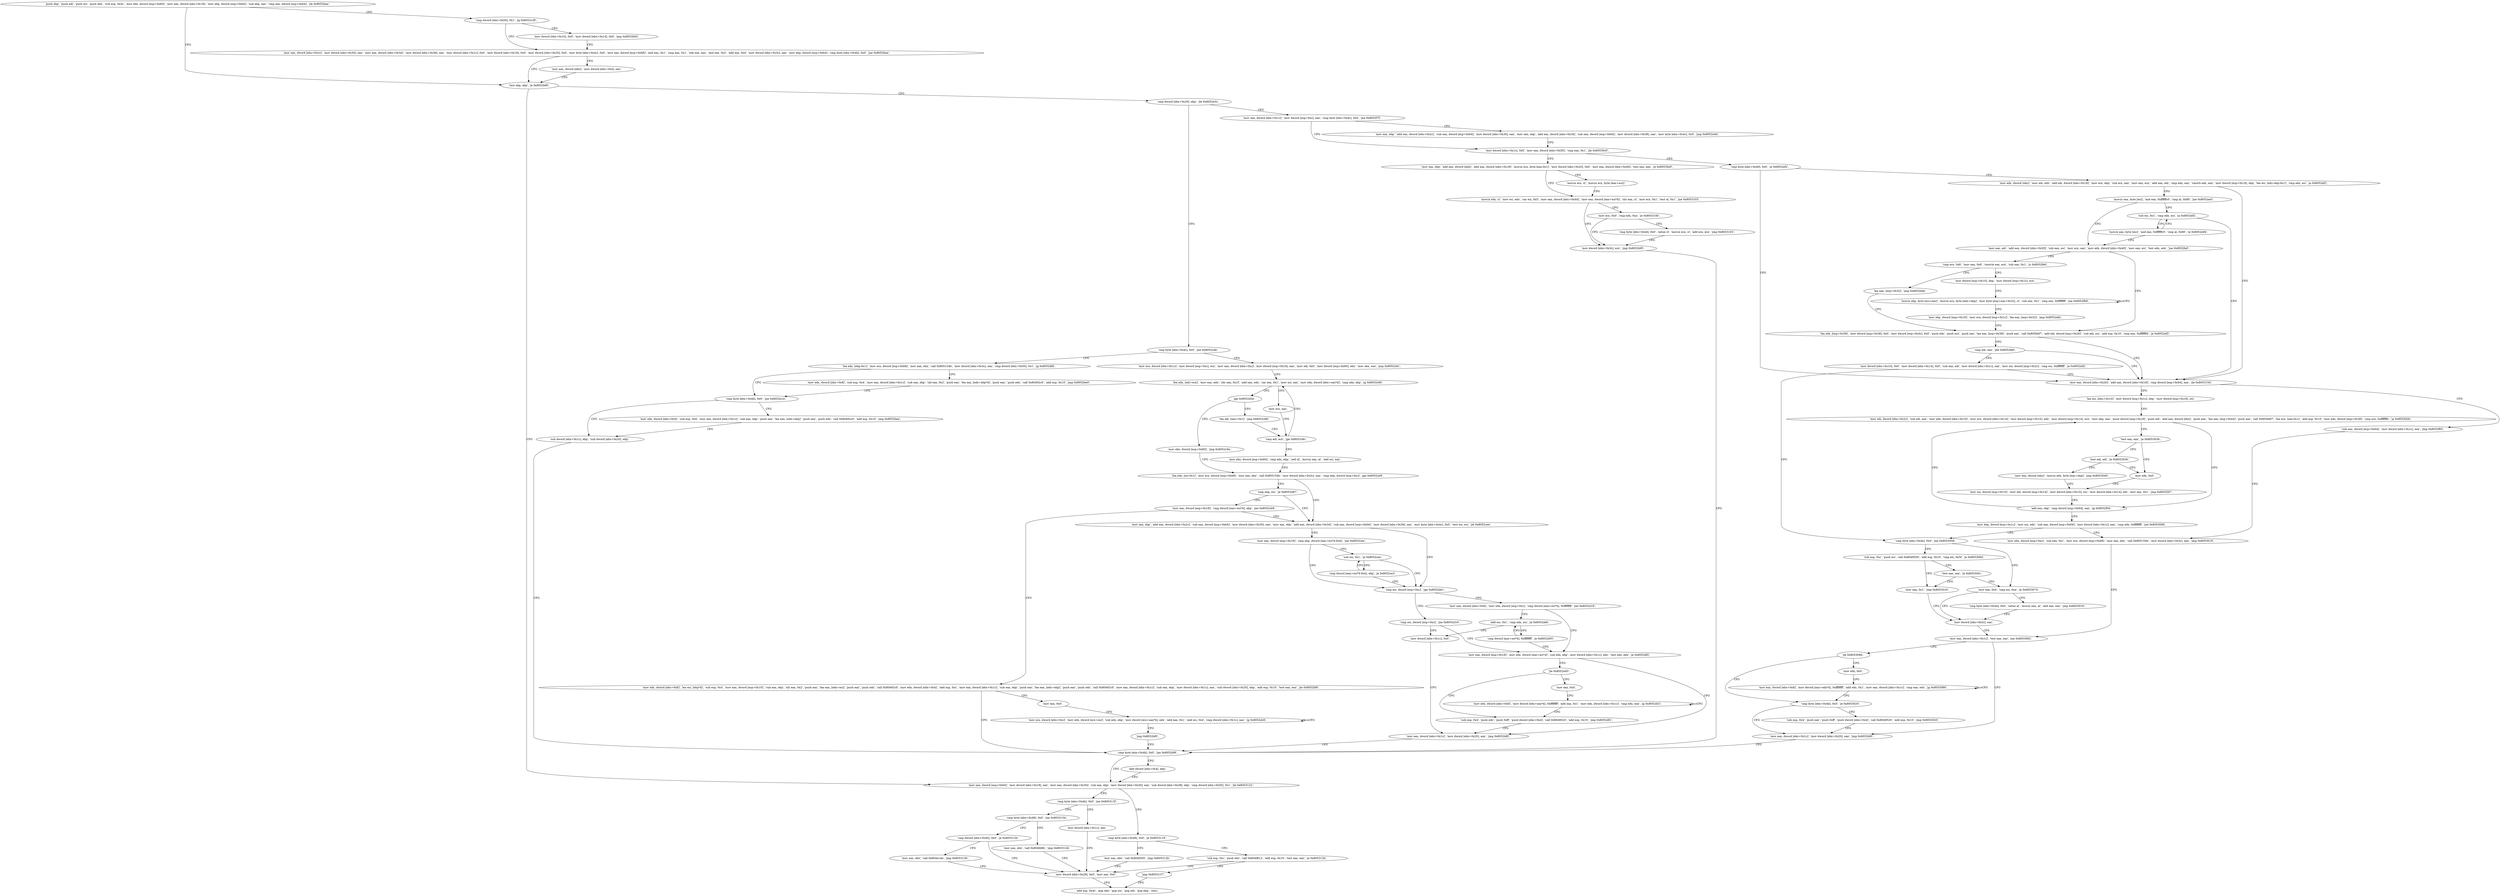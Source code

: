 digraph "func" {
"134556481" [label = "'push ebp', 'push edi', 'push esi', 'push ebx', 'sub esp, 0x4c', 'mov ebx, dword [esp+0x60]', 'mov eax, dword [ebx+0x18]', 'mov ebp, dword [esp+0x64]', 'sub ebp, eax', 'cmp eax, dword [esp+0x64]', 'jle 0x8052bae', " ]
"134556590" [label = "'test ebp, ebp', 'je 0x8052bf9', " ]
"134556507" [label = "'cmp dword [ebx+0x50], 0x1', 'jg 0x8052c38', " ]
"134556665" [label = "'mov eax, dword [esp+0x64]', 'mov dword [ebx+0x18], eax', 'mov eax, dword [ebx+0x30]', 'sub eax, ebp', 'mov dword [ebx+0x30], eax', 'sub dword [ebx+0x38], ebp', 'cmp dword [ebx+0x50], 0x1', 'jle 0x8053122', " ]
"134556594" [label = "'cmp dword [ebx+0x20], ebp', 'jle 0x8052e3c', " ]
"134556728" [label = "'mov dword [ebx+0x10], 0x0', 'mov dword [ebx+0x14], 0x0', 'jmp 0x8052b65', " ]
"134556517" [label = "'mov eax, dword [ebx+0x2c]', 'mov dword [ebx+0x30], eax', 'mov eax, dword [ebx+0x34]', 'mov dword [ebx+0x38], eax', 'mov dword [ebx+0x1c], 0x0', 'mov dword [ebx+0x18], 0x0', 'mov dword [ebx+0x20], 0x0', 'mov byte [ebx+0x4c], 0x0', 'mov eax, dword [esp+0x68]', 'and eax, 0x1', 'cmp eax, 0x1', 'sbb eax, eax', 'and eax, 0x2', 'add eax, 0x4', 'mov dword [ebx+0x3c], eax', 'mov ebp, dword [esp+0x64]', 'cmp byte [ebx+0x4b], 0x0', 'jne 0x8052bae', " ]
"134557986" [label = "'cmp byte [ebx+0x4b], 0x0', 'jne 0x805313f', " ]
"134556693" [label = "'cmp byte [ebx+0x48], 0x0', 'je 0x8053119', " ]
"134557244" [label = "'mov eax, dword [ebx+0x1c]', 'mov dword [esp+0xc], eax', 'cmp byte [ebx+0x4c], 0x0', 'jne 0x8052f7f', " ]
"134556603" [label = "'cmp byte [ebx+0x4c], 0x0', 'jne 0x8052c4b', " ]
"134556585" [label = "'mov eax, dword [ebx]', 'mov dword [ebx+0x4], eax', " ]
"134558015" [label = "'cmp byte [ebx+0x48], 0x0', 'jne 0x8053154', " ]
"134557992" [label = "'mov dword [ebx+0x1c], eax', " ]
"134557977" [label = "'mov eax, ebx', 'call 0x804f305', 'jmp 0x805312b', " ]
"134556703" [label = "'sub esp, 0xc', 'push ebx', 'call 0x804f812', 'add esp, 0x10', 'test eax, eax', 'je 0x805312b', " ]
"134557567" [label = "'mov eax, ebp', 'add eax, dword [ebx+0x2c]', 'sub eax, dword [esp+0x64]', 'mov dword [ebx+0x30], eax', 'mov eax, ebp', 'add eax, dword [ebx+0x34]', 'sub eax, dword [esp+0x64]', 'mov dword [ebx+0x38], eax', 'mov byte [ebx+0x4c], 0x0', 'jmp 0x8052e4d', " ]
"134557261" [label = "'mov dword [ebx+0x1c], 0x0', 'mov eax, dword [ebx+0x50]', 'cmp eax, 0x1', 'jle 0x80530c0', " ]
"134556747" [label = "'mov ecx, dword [ebx+0x1c]', 'mov dword [esp+0xc], ecx', 'mov eax, dword [ebx+0xc]', 'mov dword [esp+0x18], eax', 'mov edi, 0x0', 'mov dword [esp+0x60], ebx', 'mov ebx, eax', 'jmp 0x8052c6c', " ]
"134556613" [label = "'lea edx, [ebp-0x1]', 'mov ecx, dword [esp+0x68]', 'mov eax, ebx', 'call 0x805154b', 'mov dword [ebx+0x3c], eax', 'cmp dword [ebx+0x50], 0x1', 'jg 0x8052dfd', " ]
"134558036" [label = "'mov eax, ebx', 'call 0x804fd8b', 'jmp 0x805312b', " ]
"134558021" [label = "'cmp dword [ebx+0x40], 0x0', 'je 0x805312b', " ]
"134557995" [label = "'mov dword [ebx+0x28], 0x0', 'mov eax, 0x0', " ]
"134556723" [label = "'jmp 0x8053137', " ]
"134557888" [label = "'mov eax, ebp', 'add eax, dword [ebx]', 'add eax, dword [ebx+0x18]', 'movzx ecx, byte [eax-0x1]', 'mov dword [ebx+0x20], 0x0', 'mov eax, dword [ebx+0x40]', 'test eax, eax', 'je 0x80530e0', " ]
"134557280" [label = "'cmp byte [ebx+0x49], 0x0', 'je 0x8052ef2', " ]
"134556780" [label = "'lea edx, [edi+ecx]', 'mov eax, edx', 'shr eax, 0x1f', 'add eax, edx', 'sar eax, 0x1', 'mov esi, eax', 'mov edx, dword [ebx+eax*4]', 'cmp edx, ebp', 'jg 0x8052c66', " ]
"134557181" [label = "'mov edx, dword [ebx+0x8]', 'sub esp, 0x4', 'mov eax, dword [ebx+0x1c]', 'sub eax, ebp', 'shl eax, 0x2', 'push eax', 'lea eax, [edx+ebp*4]', 'push eax', 'push edx', 'call 0x80492c0', 'add esp, 0x10', 'jmp 0x8052be0', " ]
"134556640" [label = "'cmp byte [ebx+0x4b], 0x0', 'jne 0x8052e1e', " ]
"134558027" [label = "'mov eax, ebx', 'call 0x804e1da', 'jmp 0x805312b', " ]
"134558007" [label = "'add esp, 0x4c', 'pop ebx', 'pop esi', 'pop edi', 'pop ebp', 'retn', " ]
"134557920" [label = "'movzx edx, cl', 'mov esi, edx', 'sar esi, 0x5', 'mov eax, dword [ebx+0x44]', 'mov eax, dword [eax+esi*4]', 'shr eax, cl', 'mov ecx, 0x1', 'test al, 0x1', 'jne 0x8053103', " ]
"134557913" [label = "'movzx ecx, cl', 'movzx ecx, byte [eax+ecx]', " ]
"134557426" [label = "'mov eax, dword [ebx+0x20]', 'add eax, dword [ebx+0x18]', 'cmp dword [esp+0x64], eax', 'jle 0x805315d', " ]
"134557290" [label = "'mov edx, dword [ebx]', 'mov edi, edx', 'add edi, dword [ebx+0x18]', 'mov ecx, ebp', 'sub ecx, eax', 'mov eax, ecx', 'add eax, edi', 'cmp edx, eax', 'cmovb edx, eax', 'mov dword [esp+0x18], ebp', 'lea esi, [edi+ebp-0x1]', 'cmp edx, esi', 'ja 0x8052ef2', " ]
"134556774" [label = "'mov ecx, eax', " ]
"134556801" [label = "'jge 0x8052d5e', " ]
"134557214" [label = "'mov edx, dword [ebx+0x4]', 'sub esp, 0x4', 'mov eax, dword [ebx+0x1c]', 'sub eax, ebp', 'push eax', 'lea eax, [edx+ebp]', 'push eax', 'push edx', 'call 0x80492c0', 'add esp, 0x10', 'jmp 0x8052bea', " ]
"134556650" [label = "'sub dword [ebx+0x1c], ebp', 'sub dword [ebx+0x20], ebp', " ]
"134557955" [label = "'mov dword [ebx+0x3c], ecx', 'jmp 0x8052bf0', " ]
"134557945" [label = "'mov ecx, 0x0', 'cmp edx, 0xa', 'je 0x805310b', " ]
"134558045" [label = "'sub eax, dword [esp+0x64]', 'mov dword [ebx+0x1c], eax', 'jmp 0x8052f65', " ]
"134557442" [label = "'lea esi, [ebx+0x10]', 'mov dword [esp+0x1c], ebp', 'mov dword [esp+0x18], esi', " ]
"134557322" [label = "'movzx eax, byte [esi]', 'and eax, 0xffffffc0', 'cmp al, 0x80', 'jne 0x8052ea5', " ]
"134556776" [label = "'cmp edi, ecx', 'jge 0x8052c8c', " ]
"134557022" [label = "'mov ebx, dword [esp+0x60]', 'jmp 0x8052c9a', " ]
"134556807" [label = "'lea edi, [eax+0x1]', 'jmp 0x8052c68', " ]
"134556656" [label = "'cmp byte [ebx+0x4b], 0x0', 'jne 0x8052bf9', " ]
"134557963" [label = "'cmp byte [ebx+0x4d], 0x0', 'setne cl', 'movzx ecx, cl', 'add ecx, ecx', 'jmp 0x8053103', " ]
"134557541" [label = "'mov edx, dword [esp+0xc]', 'sub edx, 0x1', 'mov ecx, dword [esp+0x68]', 'mov eax, ebx', 'call 0x805154b', 'mov dword [ebx+0x3c], eax', 'jmp 0x8053019', " ]
"134557453" [label = "'mov edi, dword [ebx+0x2c]', 'sub edi, eax', 'mov edx, dword [ebx+0x10]', 'mov ecx, dword [ebx+0x14]', 'mov dword [esp+0x10], edx', 'mov dword [esp+0x14], ecx', 'mov ebp, eax', 'push dword [esp+0x18]', 'push edi', 'add eax, dword [ebx]', 'push eax', 'lea eax, [esp+0x44]', 'push eax', 'call 0x805bfd7', 'lea ecx, [eax-0x1]', 'add esp, 0x10', 'mov edx, dword [esp+0x38]', 'cmp ecx, 0xfffffffc', 'ja 0x805302b', " ]
"134557349" [label = "'mov eax, edi', 'add eax, dword [ebx+0x30]', 'sub eax, esi', 'mov ecx, eax', 'mov edx, dword [ebx+0x40]', 'mov eax, esi', 'test edx, edx', 'jne 0x8052fa0', " ]
"134557332" [label = "'sub esi, 0x1', 'cmp edx, esi', 'ja 0x8052ef2', " ]
"134556812" [label = "'mov ebx, dword [esp+0x60]', 'cmp edx, ebp', 'setl al', 'movzx eax, al', 'add esi, eax', " ]
"134556826" [label = "'lea edx, [esi-0x1]', 'mov ecx, dword [esp+0x68]', 'mov eax, ebx', 'call 0x805154b', 'mov dword [ebx+0x3c], eax', 'cmp ebp, dword [esp+0xc]', 'jge 0x8052cb9', " ]
"134556662" [label = "'add dword [ebx+0x4], ebp', " ]
"134557721" [label = "'mov eax, dword [ebx+0x1c]', 'test eax, eax', 'jne 0x8053082', " ]
"134557739" [label = "'test eax, eax', 'je 0x805303b', " ]
"134557755" [label = "'mov edx, 0x0', " ]
"134557743" [label = "'test edi, edi', 'je 0x805303b', " ]
"134557511" [label = "'add eax, ebp', 'cmp dword [esp+0x64], eax', 'jg 0x8052f0d', " ]
"134557519" [label = "'mov ebp, dword [esp+0x1c]', 'mov esi, edx', 'sub eax, dword [esp+0x64]', 'mov dword [ebx+0x1c], eax', 'cmp edx, 0xffffffff', 'jne 0x8053006', " ]
"134557600" [label = "'cmp ecx, 0x6', 'mov eax, 0x6', 'cmovle eax, ecx', 'sub eax, 0x1', 'js 0x8052fdd', " ]
"134557371" [label = "'lea edx, [esp+0x38]', 'mov dword [esp+0x38], 0x0', 'mov dword [esp+0x3c], 0x0', 'push edx', 'push ecx', 'push eax', 'lea eax, [esp+0x38]', 'push eax', 'call 0x805bfd7', 'add edi, dword [esp+0x28]', 'sub edi, esi', 'add esp, 0x10', 'cmp eax, 0xfffffffd', 'ja 0x8052ef2', " ]
"134557339" [label = "'movzx eax, byte [esi]', 'and eax, 0xffffffc0', 'cmp al, 0x80', 'je 0x8052e94', " ]
"134556857" [label = "'mov eax, ebp', 'add eax, dword [ebx+0x2c]', 'sub eax, dword [esp+0x64]', 'mov dword [ebx+0x30], eax', 'mov eax, ebp', 'add eax, dword [ebx+0x34]', 'sub eax, dword [esp+0x64]', 'mov dword [ebx+0x38], eax', 'mov byte [ebx+0x4c], 0x0', 'test esi, esi', 'jle 0x8052cee', " ]
"134556910" [label = "'cmp esi, dword [esp+0xc]', 'jge 0x8052de1', " ]
"134556889" [label = "'mov eax, dword [esp+0x18]', 'cmp ebp, dword [eax+esi*4-0x4]', 'jne 0x8052cee', " ]
"134556849" [label = "'cmp ebp, esi', 'je 0x8052d67', " ]
"134557031" [label = "'mov eax, dword [esp+0x18]', 'cmp dword [eax+esi*4], ebp', 'jne 0x8052cb9', " ]
"134557826" [label = "'jle 0x805309d', " ]
"134557728" [label = "'mov eax, dword [ebx+0x1c]', 'mov dword [ebx+0x20], eax', 'jmp 0x8052bf0', " ]
"134557760" [label = "'mov esi, dword [esp+0x10]', 'mov edi, dword [esp+0x14]', 'mov dword [ebx+0x10], esi', 'mov dword [ebx+0x14], edi', 'mov eax, 0x1', 'jmp 0x8052f47', " ]
"134557747" [label = "'mov eax, dword [ebx]', 'movzx edx, byte [eax+ebp]', 'jmp 0x8053040', " ]
"134557702" [label = "'cmp byte [ebx+0x4e], 0x0', 'jne 0x8053058', " ]
"134557661" [label = "'lea eax, [esp+0x32]', 'jmp 0x8052ebb', " ]
"134557616" [label = "'mov dword [esp+0x10], ebp', 'mov dword [esp+0x1c], ecx', " ]
"134557418" [label = "'cmp edi, eax', 'jbe 0x8052fe6', " ]
"134557153" [label = "'cmp esi, dword [esp+0xc]', 'jne 0x8052d16', " ]
"134556920" [label = "'mov eax, dword [ebx+0x8]', 'mov edx, dword [esp+0xc]', 'cmp dword [eax+esi*4], 0xffffffff', 'jne 0x8052d16', " ]
"134556899" [label = "'sub esi, 0x1', 'je 0x8052cee', " ]
"134557044" [label = "'mov edx, dword [ebx+0x8]', 'lea esi, [ebp*4]', 'sub esp, 0x4', 'mov eax, dword [esp+0x10]', 'sub eax, ebp', 'shl eax, 0x2', 'push eax', 'lea eax, [edx+esi]', 'push eax', 'push edx', 'call 0x80492c0', 'mov edx, dword [ebx+0x4]', 'add esp, 0xc', 'mov eax, dword [ebx+0x1c]', 'sub eax, ebp', 'push eax', 'lea eax, [edx+ebp]', 'push eax', 'push edx', 'call 0x80492c0', 'mov eax, dword [ebx+0x1c]', 'sub eax, ebp', 'mov dword [ebx+0x1c], eax', 'sub dword [ebx+0x20], ebp', 'add esp, 0x10', 'test eax, eax', 'jle 0x8052bf0', " ]
"134557853" [label = "'cmp byte [ebx+0x4b], 0x0', 'je 0x8053020', " ]
"134557828" [label = "'mov edx, 0x0', " ]
"134557784" [label = "'sub esp, 0xc', 'push esi', 'call 0x8049550', 'add esp, 0x10', 'cmp esi, 0x5f', 'je 0x805306d', " ]
"134557708" [label = "'mov eax, 0x0', 'cmp esi, 0xa', 'je 0x8053074', " ]
"134557624" [label = "'movzx ebp, byte [esi+eax]', 'movzx ecx, byte [edx+ebp]', 'mov byte [esp+eax+0x32], cl', 'sub eax, 0x1', 'cmp eax, 0xffffffff', 'jne 0x8052fb8', " ]
"134557670" [label = "'mov dword [ebx+0x10], 0x0', 'mov dword [ebx+0x14], 0x0', 'sub eax, edi', 'mov dword [ebx+0x1c], eax', 'mov esi, dword [esp+0x2c]', 'cmp esi, 0xffffffff', 'je 0x8052ef2', " ]
"134556950" [label = "'mov eax, dword [esp+0x18]', 'mov edx, dword [eax+esi*4]', 'sub edx, ebp', 'mov dword [ebx+0x1c], edx', 'test edx, edx', 'je 0x8052df2', " ]
"134557163" [label = "'mov dword [ebx+0x1c], 0x0', " ]
"134556933" [label = "'add esi, 0x1', 'cmp edx, esi', 'je 0x8052deb', " ]
"134556904" [label = "'cmp dword [eax+esi*4-0x4], ebp', 'je 0x8052ce3', " ]
"134557121" [label = "'mov eax, 0x0', " ]
"134557863" [label = "'sub esp, 0x4', 'push eax', 'push 0xff', 'push dword [ebx+0x4]', 'call 0x8049520', 'add esp, 0x10', 'jmp 0x8053020', " ]
"134557833" [label = "'mov eax, dword [ebx+0x8]', 'mov dword [eax+edx*4], 0xffffffff', 'add edx, 0x1', 'mov eax, dword [ebx+0x1c]', 'cmp eax, edx', 'jg 0x8053089', " ]
"134557805" [label = "'mov eax, 0x1', 'jmp 0x8053016', " ]
"134557801" [label = "'test eax, eax', 'je 0x805300c', " ]
"134557812" [label = "'cmp byte [ebx+0x4d], 0x0', 'setne al', 'movzx eax, al', 'add eax, eax', 'jmp 0x8053016', " ]
"134557718" [label = "'mov dword [ebx+0x3c], eax', " ]
"134557644" [label = "'mov ebp, dword [esp+0x10]', 'mov ecx, dword [esp+0x1c]', 'lea eax, [esp+0x32]', 'jmp 0x8052ebb', " ]
"134557170" [label = "'mov eax, dword [ebx+0x1c]', 'mov dword [ebx+0x20], eax', 'jmp 0x8052bf0', " ]
"134556970" [label = "'jle 0x8052d45', " ]
"134556944" [label = "'cmp dword [eax+esi*4], 0xffffffff', 'je 0x8052d05', " ]
"134557126" [label = "'mov ecx, dword [ebx+0xc]', 'mov edx, dword [ecx+esi]', 'sub edx, ebp', 'mov dword [ecx+eax*4], edx', 'add eax, 0x1', 'add esi, 0x4', 'cmp dword [ebx+0x1c], eax', 'jg 0x8052dc6', " ]
"134556997" [label = "'sub esp, 0x4', 'push edx', 'push 0xff', 'push dword [ebx+0x4]', 'call 0x8049520', 'add esp, 0x10', 'jmp 0x8052df2', " ]
"134556972" [label = "'mov eax, 0x0', " ]
"134557148" [label = "'jmp 0x8052bf0', " ]
"134556977" [label = "'mov edx, dword [ebx+0x8]', 'mov dword [edx+eax*4], 0xffffffff', 'add eax, 0x1', 'mov edx, dword [ebx+0x1c]', 'cmp edx, eax', 'jg 0x8052d31', " ]
"134556481" -> "134556590" [ label = "CFG" ]
"134556481" -> "134556507" [ label = "CFG" ]
"134556590" -> "134556665" [ label = "CFG" ]
"134556590" -> "134556594" [ label = "CFG" ]
"134556507" -> "134556728" [ label = "CFG" ]
"134556507" -> "134556517" [ label = "CFG" ]
"134556665" -> "134557986" [ label = "CFG" ]
"134556665" -> "134556693" [ label = "CFG" ]
"134556594" -> "134557244" [ label = "CFG" ]
"134556594" -> "134556603" [ label = "CFG" ]
"134556728" -> "134556517" [ label = "CFG" ]
"134556517" -> "134556590" [ label = "CFG" ]
"134556517" -> "134556585" [ label = "CFG" ]
"134557986" -> "134558015" [ label = "CFG" ]
"134557986" -> "134557992" [ label = "CFG" ]
"134556693" -> "134557977" [ label = "CFG" ]
"134556693" -> "134556703" [ label = "CFG" ]
"134557244" -> "134557567" [ label = "CFG" ]
"134557244" -> "134557261" [ label = "CFG" ]
"134556603" -> "134556747" [ label = "CFG" ]
"134556603" -> "134556613" [ label = "CFG" ]
"134556585" -> "134556590" [ label = "CFG" ]
"134558015" -> "134558036" [ label = "CFG" ]
"134558015" -> "134558021" [ label = "CFG" ]
"134557992" -> "134557995" [ label = "CFG" ]
"134557977" -> "134557995" [ label = "CFG" ]
"134556703" -> "134557995" [ label = "CFG" ]
"134556703" -> "134556723" [ label = "CFG" ]
"134557567" -> "134557261" [ label = "CFG" ]
"134557261" -> "134557888" [ label = "CFG" ]
"134557261" -> "134557280" [ label = "CFG" ]
"134556747" -> "134556780" [ label = "CFG" ]
"134556613" -> "134557181" [ label = "CFG" ]
"134556613" -> "134556640" [ label = "CFG" ]
"134558036" -> "134557995" [ label = "CFG" ]
"134558021" -> "134557995" [ label = "CFG" ]
"134558021" -> "134558027" [ label = "CFG" ]
"134557995" -> "134558007" [ label = "CFG" ]
"134556723" -> "134558007" [ label = "CFG" ]
"134557888" -> "134557920" [ label = "CFG" ]
"134557888" -> "134557913" [ label = "CFG" ]
"134557280" -> "134557426" [ label = "CFG" ]
"134557280" -> "134557290" [ label = "CFG" ]
"134556780" -> "134556774" [ label = "CFG" ]
"134556780" -> "134556801" [ label = "CFG" ]
"134557181" -> "134556640" [ label = "CFG" ]
"134556640" -> "134557214" [ label = "CFG" ]
"134556640" -> "134556650" [ label = "CFG" ]
"134558027" -> "134557995" [ label = "CFG" ]
"134557920" -> "134557955" [ label = "CFG" ]
"134557920" -> "134557945" [ label = "CFG" ]
"134557913" -> "134557920" [ label = "CFG" ]
"134557426" -> "134558045" [ label = "CFG" ]
"134557426" -> "134557442" [ label = "CFG" ]
"134557290" -> "134557426" [ label = "CFG" ]
"134557290" -> "134557322" [ label = "CFG" ]
"134556774" -> "134556776" [ label = "CFG" ]
"134556801" -> "134557022" [ label = "CFG" ]
"134556801" -> "134556807" [ label = "CFG" ]
"134557214" -> "134556650" [ label = "CFG" ]
"134556650" -> "134556656" [ label = "CFG" ]
"134557955" -> "134556656" [ label = "CFG" ]
"134557945" -> "134557963" [ label = "CFG" ]
"134557945" -> "134557955" [ label = "CFG" ]
"134558045" -> "134557541" [ label = "CFG" ]
"134557442" -> "134557453" [ label = "CFG" ]
"134557322" -> "134557349" [ label = "CFG" ]
"134557322" -> "134557332" [ label = "CFG" ]
"134556776" -> "134556812" [ label = "CFG" ]
"134556776" -> "134556780" [ label = "CFG" ]
"134557022" -> "134556826" [ label = "CFG" ]
"134556807" -> "134556776" [ label = "CFG" ]
"134556656" -> "134556665" [ label = "CFG" ]
"134556656" -> "134556662" [ label = "CFG" ]
"134557963" -> "134557955" [ label = "CFG" ]
"134557541" -> "134557721" [ label = "CFG" ]
"134557453" -> "134557739" [ label = "CFG" ]
"134557453" -> "134557511" [ label = "CFG" ]
"134557349" -> "134557600" [ label = "CFG" ]
"134557349" -> "134557371" [ label = "CFG" ]
"134557332" -> "134557426" [ label = "CFG" ]
"134557332" -> "134557339" [ label = "CFG" ]
"134556812" -> "134556826" [ label = "CFG" ]
"134556826" -> "134556857" [ label = "CFG" ]
"134556826" -> "134556849" [ label = "CFG" ]
"134556662" -> "134556665" [ label = "CFG" ]
"134557721" -> "134557826" [ label = "CFG" ]
"134557721" -> "134557728" [ label = "CFG" ]
"134557739" -> "134557755" [ label = "CFG" ]
"134557739" -> "134557743" [ label = "CFG" ]
"134557755" -> "134557760" [ label = "CFG" ]
"134557743" -> "134557755" [ label = "CFG" ]
"134557743" -> "134557747" [ label = "CFG" ]
"134557511" -> "134557453" [ label = "CFG" ]
"134557511" -> "134557519" [ label = "CFG" ]
"134557519" -> "134557702" [ label = "CFG" ]
"134557519" -> "134557541" [ label = "CFG" ]
"134557600" -> "134557661" [ label = "CFG" ]
"134557600" -> "134557616" [ label = "CFG" ]
"134557371" -> "134557426" [ label = "CFG" ]
"134557371" -> "134557418" [ label = "CFG" ]
"134557339" -> "134557332" [ label = "CFG" ]
"134557339" -> "134557349" [ label = "CFG" ]
"134556857" -> "134556910" [ label = "CFG" ]
"134556857" -> "134556889" [ label = "CFG" ]
"134556910" -> "134557153" [ label = "CFG" ]
"134556910" -> "134556920" [ label = "CFG" ]
"134556889" -> "134556910" [ label = "CFG" ]
"134556889" -> "134556899" [ label = "CFG" ]
"134556849" -> "134557031" [ label = "CFG" ]
"134556849" -> "134556857" [ label = "CFG" ]
"134557031" -> "134556857" [ label = "CFG" ]
"134557031" -> "134557044" [ label = "CFG" ]
"134557826" -> "134557853" [ label = "CFG" ]
"134557826" -> "134557828" [ label = "CFG" ]
"134557728" -> "134556656" [ label = "CFG" ]
"134557760" -> "134557511" [ label = "CFG" ]
"134557747" -> "134557760" [ label = "CFG" ]
"134557702" -> "134557784" [ label = "CFG" ]
"134557702" -> "134557708" [ label = "CFG" ]
"134557661" -> "134557371" [ label = "CFG" ]
"134557616" -> "134557624" [ label = "CFG" ]
"134557418" -> "134557670" [ label = "CFG" ]
"134557418" -> "134557426" [ label = "CFG" ]
"134557153" -> "134556950" [ label = "CFG" ]
"134557153" -> "134557163" [ label = "CFG" ]
"134556920" -> "134556950" [ label = "CFG" ]
"134556920" -> "134556933" [ label = "CFG" ]
"134556899" -> "134556910" [ label = "CFG" ]
"134556899" -> "134556904" [ label = "CFG" ]
"134557044" -> "134556656" [ label = "CFG" ]
"134557044" -> "134557121" [ label = "CFG" ]
"134557853" -> "134557728" [ label = "CFG" ]
"134557853" -> "134557863" [ label = "CFG" ]
"134557828" -> "134557833" [ label = "CFG" ]
"134557784" -> "134557805" [ label = "CFG" ]
"134557784" -> "134557801" [ label = "CFG" ]
"134557708" -> "134557812" [ label = "CFG" ]
"134557708" -> "134557718" [ label = "CFG" ]
"134557624" -> "134557624" [ label = "CFG" ]
"134557624" -> "134557644" [ label = "CFG" ]
"134557670" -> "134557426" [ label = "CFG" ]
"134557670" -> "134557702" [ label = "CFG" ]
"134556950" -> "134557170" [ label = "CFG" ]
"134556950" -> "134556970" [ label = "CFG" ]
"134557163" -> "134557170" [ label = "CFG" ]
"134556933" -> "134557163" [ label = "CFG" ]
"134556933" -> "134556944" [ label = "CFG" ]
"134556904" -> "134556899" [ label = "CFG" ]
"134556904" -> "134556910" [ label = "CFG" ]
"134557121" -> "134557126" [ label = "CFG" ]
"134557863" -> "134557728" [ label = "CFG" ]
"134557833" -> "134557833" [ label = "CFG" ]
"134557833" -> "134557853" [ label = "CFG" ]
"134557805" -> "134557718" [ label = "CFG" ]
"134557801" -> "134557708" [ label = "CFG" ]
"134557801" -> "134557805" [ label = "CFG" ]
"134557812" -> "134557718" [ label = "CFG" ]
"134557718" -> "134557721" [ label = "CFG" ]
"134557644" -> "134557371" [ label = "CFG" ]
"134557170" -> "134556656" [ label = "CFG" ]
"134556970" -> "134556997" [ label = "CFG" ]
"134556970" -> "134556972" [ label = "CFG" ]
"134556944" -> "134556933" [ label = "CFG" ]
"134556944" -> "134556950" [ label = "CFG" ]
"134557126" -> "134557126" [ label = "CFG" ]
"134557126" -> "134557148" [ label = "CFG" ]
"134556997" -> "134557170" [ label = "CFG" ]
"134556972" -> "134556977" [ label = "CFG" ]
"134557148" -> "134556656" [ label = "CFG" ]
"134556977" -> "134556977" [ label = "CFG" ]
"134556977" -> "134556997" [ label = "CFG" ]
}

